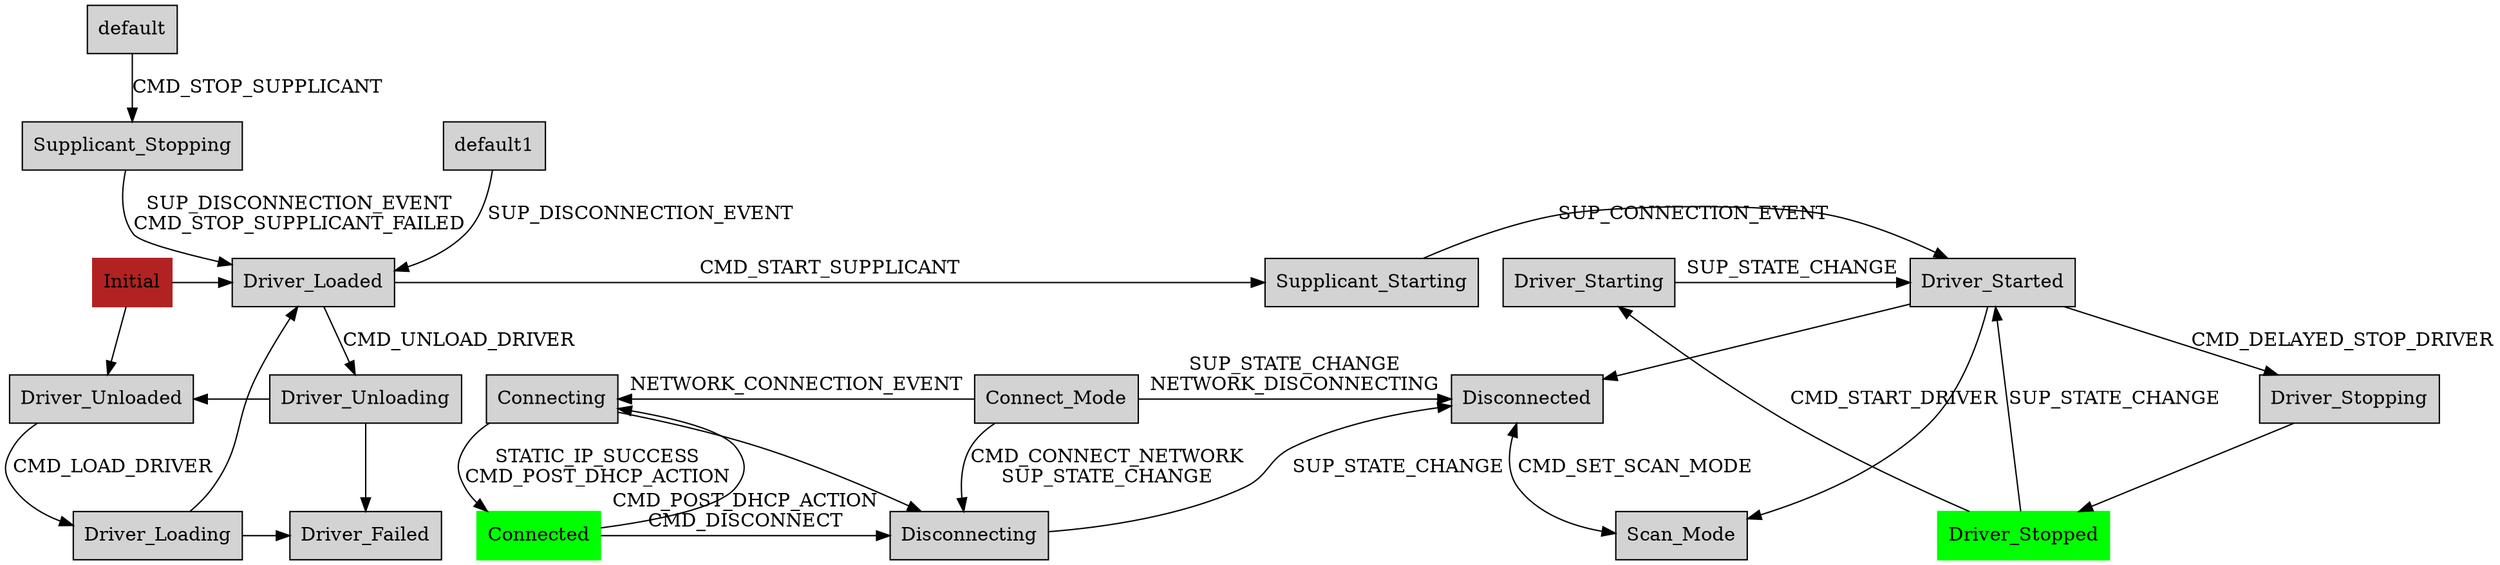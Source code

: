 digraph wifistates {
    node [shape=box style=filled]

    { rank=same; Initial Driver_Loaded Supplicant_Starting Driver_Started Driver_Starting }
    { rank=same; Driver_Unloaded Driver_Unloading }
    { rank=same; Driver_Loading Driver_Failed }
    { rank=same; Connect_Mode Connecting Disconnected }
    { rank=same; Connected Disconnecting }
    { rank=same; Driver_Stopped Scan_Mode }

    Connect_Mode -> Disconnected [ label="SUP_STATE_CHANGE\nNETWORK_DISCONNECTING" ]
    Connect_Mode -> Disconnecting [ label="CMD_CONNECT_NETWORK\nSUP_STATE_CHANGE" ]
    Connected -> Connecting 
    Connected -> Disconnecting [ label="CMD_POST_DHCP_ACTION\nCMD_DISCONNECT" ]
    Connecting -> Connect_Mode [ dir=back label=NETWORK_CONNECTION_EVENT ]
    Connecting -> Connected [ label="STATIC_IP_SUCCESS\nCMD_POST_DHCP_ACTION" ]
    Connecting -> Disconnecting
    Disconnected -> Scan_Mode [ dir=both label=CMD_SET_SCAN_MODE ]
    Disconnecting -> Disconnected [ label=SUP_STATE_CHANGE ]
    Driver_Failed -> Driver_Unloading [dir=back]
    Driver_Loaded -> Driver_Unloading [ label=CMD_UNLOAD_DRIVER ]
    Driver_Loaded -> Supplicant_Starting [ label=CMD_START_SUPPLICANT ]
    Driver_Loading -> Driver_Failed
    Driver_Loading -> Driver_Loaded
    Driver_Started -> Disconnected
    Driver_Started -> Driver_Stopping [ label=CMD_DELAYED_STOP_DRIVER ]
    Driver_Started -> Scan_Mode 
    Driver_Starting -> Driver_Started [ label=SUP_STATE_CHANGE ]
    Driver_Stopped -> Driver_Started [ label=SUP_STATE_CHANGE ]
    Driver_Stopped -> Driver_Starting [ label=CMD_START_DRIVER ]
    Driver_Stopping -> Driver_Stopped
    Driver_Unloaded -> Driver_Loading [ label=CMD_LOAD_DRIVER ]
    Driver_Unloaded -> Driver_Unloading [dir=back]
    Initial -> Driver_Loaded
    Initial -> Driver_Unloaded
    Supplicant_Starting -> Driver_Started [ label=SUP_CONNECTION_EVENT ]
    Supplicant_Stopping -> Driver_Loaded [ label="SUP_DISCONNECTION_EVENT\nCMD_STOP_SUPPLICANT_FAILED" ]
    default -> Supplicant_Stopping [ label=CMD_STOP_SUPPLICANT ]
    default1 -> Driver_Loaded [ label=SUP_DISCONNECTION_EVENT ]

    Initial [ color=firebrick ]; 
    Connected [ color=green ]; 
    Driver_Stopped [ color=green ]; 
}
